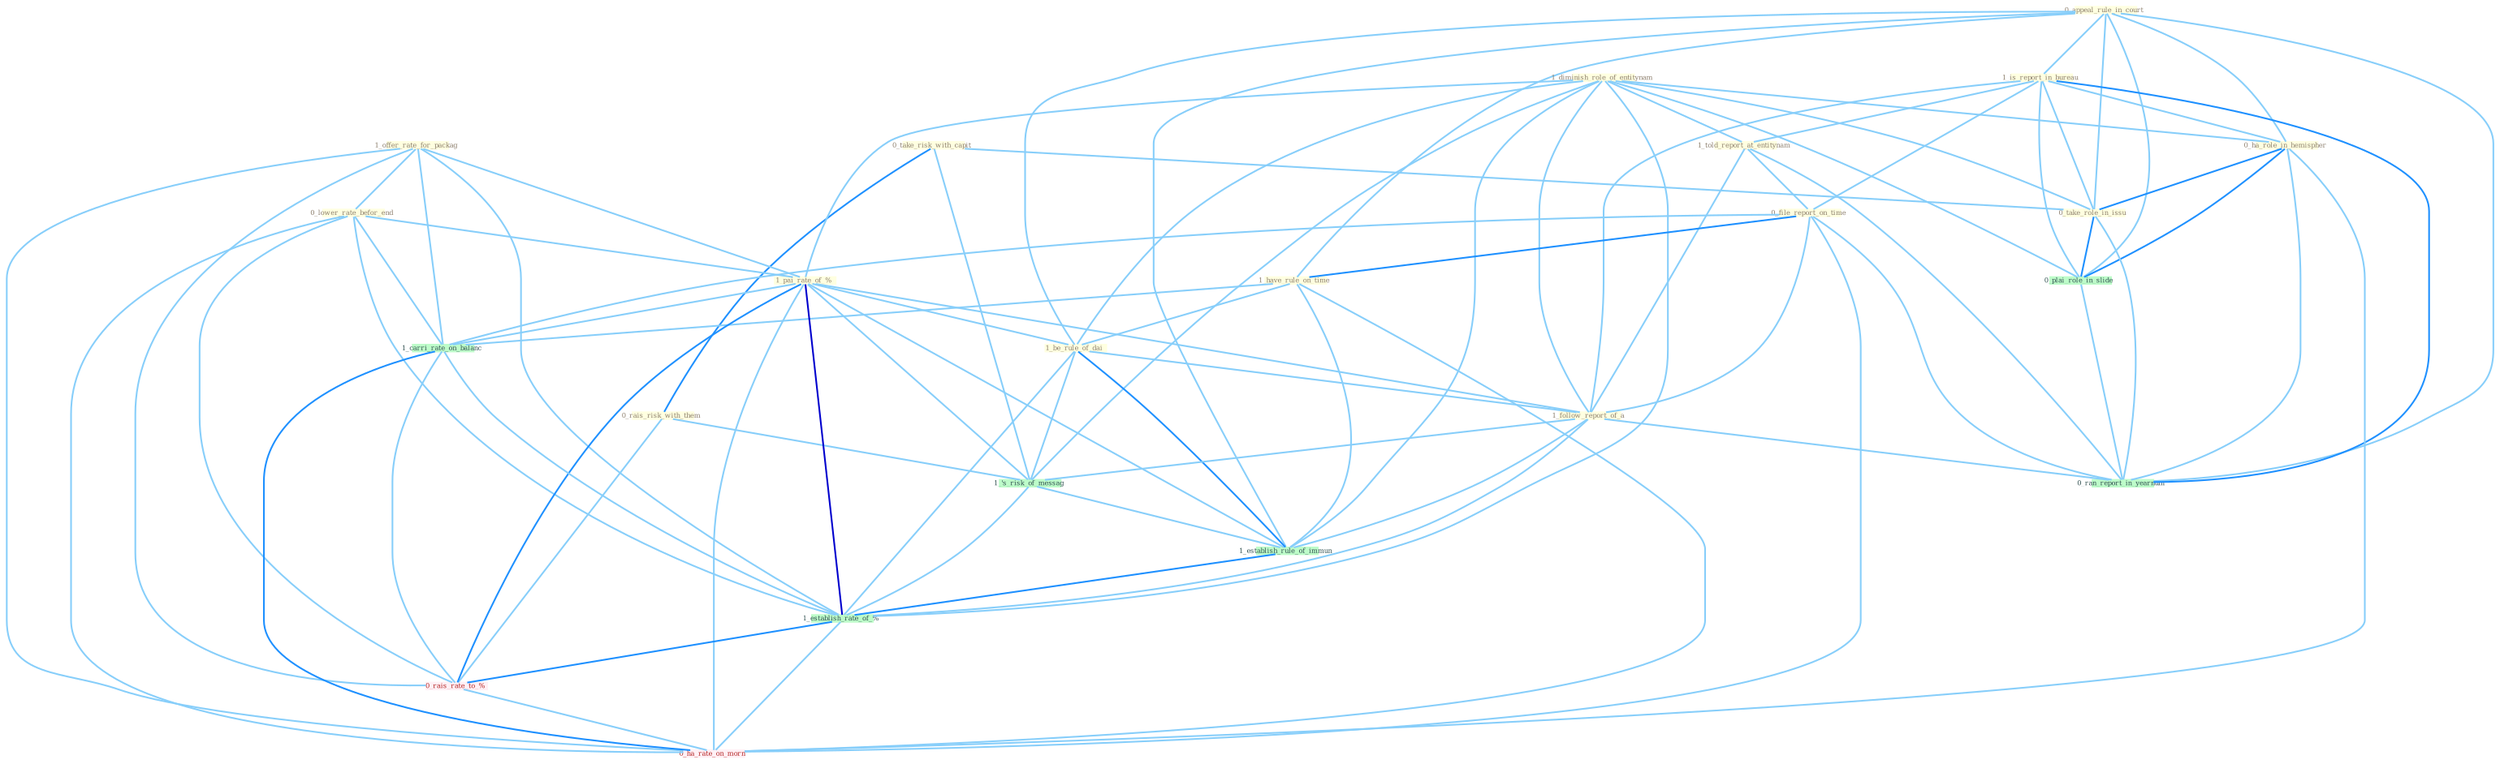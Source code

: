 Graph G{ 
    node
    [shape=polygon,style=filled,width=.5,height=.06,color="#BDFCC9",fixedsize=true,fontsize=4,
    fontcolor="#2f4f4f"];
    {node
    [color="#ffffe0", fontcolor="#8b7d6b"] "0_take_risk_with_capit " "0_appeal_rule_in_court " "1_offer_rate_for_packag " "1_diminish_role_of_entitynam " "1_is_report_in_bureau " "1_told_report_at_entitynam " "0_lower_rate_befor_end " "0_file_report_on_time " "1_have_rule_on_time " "0_rais_risk_with_them " "0_ha_role_in_hemispher " "1_pai_rate_of_% " "1_be_rule_of_dai " "1_follow_report_of_a " "0_take_role_in_issu "}
{node [color="#fff0f5", fontcolor="#b22222"] "0_rais_rate_to_% " "0_ha_rate_on_morn "}
edge [color="#B0E2FF"];

	"0_take_risk_with_capit " -- "0_rais_risk_with_them " [w="2", color="#1e90ff" , len=0.8];
	"0_take_risk_with_capit " -- "0_take_role_in_issu " [w="1", color="#87cefa" ];
	"0_take_risk_with_capit " -- "1_'s_risk_of_messag " [w="1", color="#87cefa" ];
	"0_appeal_rule_in_court " -- "1_is_report_in_bureau " [w="1", color="#87cefa" ];
	"0_appeal_rule_in_court " -- "1_have_rule_on_time " [w="1", color="#87cefa" ];
	"0_appeal_rule_in_court " -- "0_ha_role_in_hemispher " [w="1", color="#87cefa" ];
	"0_appeal_rule_in_court " -- "1_be_rule_of_dai " [w="1", color="#87cefa" ];
	"0_appeal_rule_in_court " -- "0_take_role_in_issu " [w="1", color="#87cefa" ];
	"0_appeal_rule_in_court " -- "0_plai_role_in_slide " [w="1", color="#87cefa" ];
	"0_appeal_rule_in_court " -- "0_ran_report_in_yearnum " [w="1", color="#87cefa" ];
	"0_appeal_rule_in_court " -- "1_establish_rule_of_immun " [w="1", color="#87cefa" ];
	"1_offer_rate_for_packag " -- "0_lower_rate_befor_end " [w="1", color="#87cefa" ];
	"1_offer_rate_for_packag " -- "1_pai_rate_of_% " [w="1", color="#87cefa" ];
	"1_offer_rate_for_packag " -- "1_carri_rate_on_balanc " [w="1", color="#87cefa" ];
	"1_offer_rate_for_packag " -- "1_establish_rate_of_% " [w="1", color="#87cefa" ];
	"1_offer_rate_for_packag " -- "0_rais_rate_to_% " [w="1", color="#87cefa" ];
	"1_offer_rate_for_packag " -- "0_ha_rate_on_morn " [w="1", color="#87cefa" ];
	"1_diminish_role_of_entitynam " -- "1_told_report_at_entitynam " [w="1", color="#87cefa" ];
	"1_diminish_role_of_entitynam " -- "0_ha_role_in_hemispher " [w="1", color="#87cefa" ];
	"1_diminish_role_of_entitynam " -- "1_pai_rate_of_% " [w="1", color="#87cefa" ];
	"1_diminish_role_of_entitynam " -- "1_be_rule_of_dai " [w="1", color="#87cefa" ];
	"1_diminish_role_of_entitynam " -- "1_follow_report_of_a " [w="1", color="#87cefa" ];
	"1_diminish_role_of_entitynam " -- "0_take_role_in_issu " [w="1", color="#87cefa" ];
	"1_diminish_role_of_entitynam " -- "0_plai_role_in_slide " [w="1", color="#87cefa" ];
	"1_diminish_role_of_entitynam " -- "1_'s_risk_of_messag " [w="1", color="#87cefa" ];
	"1_diminish_role_of_entitynam " -- "1_establish_rule_of_immun " [w="1", color="#87cefa" ];
	"1_diminish_role_of_entitynam " -- "1_establish_rate_of_% " [w="1", color="#87cefa" ];
	"1_is_report_in_bureau " -- "1_told_report_at_entitynam " [w="1", color="#87cefa" ];
	"1_is_report_in_bureau " -- "0_file_report_on_time " [w="1", color="#87cefa" ];
	"1_is_report_in_bureau " -- "0_ha_role_in_hemispher " [w="1", color="#87cefa" ];
	"1_is_report_in_bureau " -- "1_follow_report_of_a " [w="1", color="#87cefa" ];
	"1_is_report_in_bureau " -- "0_take_role_in_issu " [w="1", color="#87cefa" ];
	"1_is_report_in_bureau " -- "0_plai_role_in_slide " [w="1", color="#87cefa" ];
	"1_is_report_in_bureau " -- "0_ran_report_in_yearnum " [w="2", color="#1e90ff" , len=0.8];
	"1_told_report_at_entitynam " -- "0_file_report_on_time " [w="1", color="#87cefa" ];
	"1_told_report_at_entitynam " -- "1_follow_report_of_a " [w="1", color="#87cefa" ];
	"1_told_report_at_entitynam " -- "0_ran_report_in_yearnum " [w="1", color="#87cefa" ];
	"0_lower_rate_befor_end " -- "1_pai_rate_of_% " [w="1", color="#87cefa" ];
	"0_lower_rate_befor_end " -- "1_carri_rate_on_balanc " [w="1", color="#87cefa" ];
	"0_lower_rate_befor_end " -- "1_establish_rate_of_% " [w="1", color="#87cefa" ];
	"0_lower_rate_befor_end " -- "0_rais_rate_to_% " [w="1", color="#87cefa" ];
	"0_lower_rate_befor_end " -- "0_ha_rate_on_morn " [w="1", color="#87cefa" ];
	"0_file_report_on_time " -- "1_have_rule_on_time " [w="2", color="#1e90ff" , len=0.8];
	"0_file_report_on_time " -- "1_follow_report_of_a " [w="1", color="#87cefa" ];
	"0_file_report_on_time " -- "1_carri_rate_on_balanc " [w="1", color="#87cefa" ];
	"0_file_report_on_time " -- "0_ran_report_in_yearnum " [w="1", color="#87cefa" ];
	"0_file_report_on_time " -- "0_ha_rate_on_morn " [w="1", color="#87cefa" ];
	"1_have_rule_on_time " -- "1_be_rule_of_dai " [w="1", color="#87cefa" ];
	"1_have_rule_on_time " -- "1_carri_rate_on_balanc " [w="1", color="#87cefa" ];
	"1_have_rule_on_time " -- "1_establish_rule_of_immun " [w="1", color="#87cefa" ];
	"1_have_rule_on_time " -- "0_ha_rate_on_morn " [w="1", color="#87cefa" ];
	"0_rais_risk_with_them " -- "1_'s_risk_of_messag " [w="1", color="#87cefa" ];
	"0_rais_risk_with_them " -- "0_rais_rate_to_% " [w="1", color="#87cefa" ];
	"0_ha_role_in_hemispher " -- "0_take_role_in_issu " [w="2", color="#1e90ff" , len=0.8];
	"0_ha_role_in_hemispher " -- "0_plai_role_in_slide " [w="2", color="#1e90ff" , len=0.8];
	"0_ha_role_in_hemispher " -- "0_ran_report_in_yearnum " [w="1", color="#87cefa" ];
	"0_ha_role_in_hemispher " -- "0_ha_rate_on_morn " [w="1", color="#87cefa" ];
	"1_pai_rate_of_% " -- "1_be_rule_of_dai " [w="1", color="#87cefa" ];
	"1_pai_rate_of_% " -- "1_follow_report_of_a " [w="1", color="#87cefa" ];
	"1_pai_rate_of_% " -- "1_carri_rate_on_balanc " [w="1", color="#87cefa" ];
	"1_pai_rate_of_% " -- "1_'s_risk_of_messag " [w="1", color="#87cefa" ];
	"1_pai_rate_of_% " -- "1_establish_rule_of_immun " [w="1", color="#87cefa" ];
	"1_pai_rate_of_% " -- "1_establish_rate_of_% " [w="3", color="#0000cd" , len=0.6];
	"1_pai_rate_of_% " -- "0_rais_rate_to_% " [w="2", color="#1e90ff" , len=0.8];
	"1_pai_rate_of_% " -- "0_ha_rate_on_morn " [w="1", color="#87cefa" ];
	"1_be_rule_of_dai " -- "1_follow_report_of_a " [w="1", color="#87cefa" ];
	"1_be_rule_of_dai " -- "1_'s_risk_of_messag " [w="1", color="#87cefa" ];
	"1_be_rule_of_dai " -- "1_establish_rule_of_immun " [w="2", color="#1e90ff" , len=0.8];
	"1_be_rule_of_dai " -- "1_establish_rate_of_% " [w="1", color="#87cefa" ];
	"1_follow_report_of_a " -- "1_'s_risk_of_messag " [w="1", color="#87cefa" ];
	"1_follow_report_of_a " -- "0_ran_report_in_yearnum " [w="1", color="#87cefa" ];
	"1_follow_report_of_a " -- "1_establish_rule_of_immun " [w="1", color="#87cefa" ];
	"1_follow_report_of_a " -- "1_establish_rate_of_% " [w="1", color="#87cefa" ];
	"0_take_role_in_issu " -- "0_plai_role_in_slide " [w="2", color="#1e90ff" , len=0.8];
	"0_take_role_in_issu " -- "0_ran_report_in_yearnum " [w="1", color="#87cefa" ];
	"0_plai_role_in_slide " -- "0_ran_report_in_yearnum " [w="1", color="#87cefa" ];
	"1_carri_rate_on_balanc " -- "1_establish_rate_of_% " [w="1", color="#87cefa" ];
	"1_carri_rate_on_balanc " -- "0_rais_rate_to_% " [w="1", color="#87cefa" ];
	"1_carri_rate_on_balanc " -- "0_ha_rate_on_morn " [w="2", color="#1e90ff" , len=0.8];
	"1_'s_risk_of_messag " -- "1_establish_rule_of_immun " [w="1", color="#87cefa" ];
	"1_'s_risk_of_messag " -- "1_establish_rate_of_% " [w="1", color="#87cefa" ];
	"1_establish_rule_of_immun " -- "1_establish_rate_of_% " [w="2", color="#1e90ff" , len=0.8];
	"1_establish_rate_of_% " -- "0_rais_rate_to_% " [w="2", color="#1e90ff" , len=0.8];
	"1_establish_rate_of_% " -- "0_ha_rate_on_morn " [w="1", color="#87cefa" ];
	"0_rais_rate_to_% " -- "0_ha_rate_on_morn " [w="1", color="#87cefa" ];
}